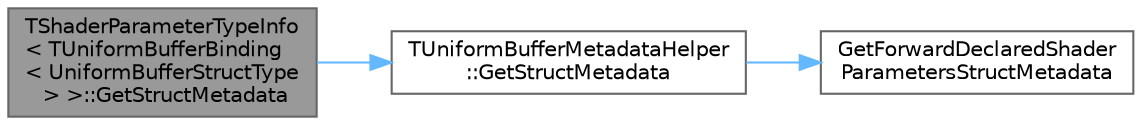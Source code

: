 digraph "TShaderParameterTypeInfo&lt; TUniformBufferBinding&lt; UniformBufferStructType &gt; &gt;::GetStructMetadata"
{
 // INTERACTIVE_SVG=YES
 // LATEX_PDF_SIZE
  bgcolor="transparent";
  edge [fontname=Helvetica,fontsize=10,labelfontname=Helvetica,labelfontsize=10];
  node [fontname=Helvetica,fontsize=10,shape=box,height=0.2,width=0.4];
  rankdir="LR";
  Node1 [id="Node000001",label="TShaderParameterTypeInfo\l\< TUniformBufferBinding\l\< UniformBufferStructType\l \> \>::GetStructMetadata",height=0.2,width=0.4,color="gray40", fillcolor="grey60", style="filled", fontcolor="black",tooltip=" "];
  Node1 -> Node2 [id="edge1_Node000001_Node000002",color="steelblue1",style="solid",tooltip=" "];
  Node2 [id="Node000002",label="TUniformBufferMetadataHelper\l::GetStructMetadata",height=0.2,width=0.4,color="grey40", fillcolor="white", style="filled",URL="$d8/d25/structTUniformBufferMetadataHelper.html#aedcb57494284585b7ae4a1844664ff70",tooltip=" "];
  Node2 -> Node3 [id="edge2_Node000002_Node000003",color="steelblue1",style="solid",tooltip=" "];
  Node3 [id="Node000003",label="GetForwardDeclaredShader\lParametersStructMetadata",height=0.2,width=0.4,color="grey40", fillcolor="white", style="filled",URL="$dd/d89/InstancedStaticMesh_8h.html#aa2ef03f1d6a8774eabc16ca9cfbc4bb8",tooltip=" "];
}
